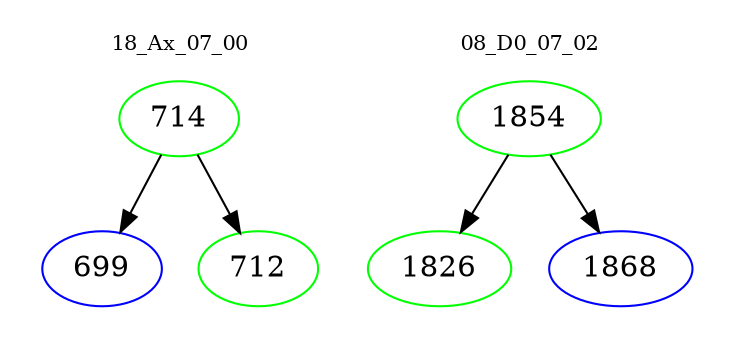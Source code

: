 digraph{
subgraph cluster_0 {
color = white
label = "18_Ax_07_00";
fontsize=10;
T0_714 [label="714", color="green"]
T0_714 -> T0_699 [color="black"]
T0_699 [label="699", color="blue"]
T0_714 -> T0_712 [color="black"]
T0_712 [label="712", color="green"]
}
subgraph cluster_1 {
color = white
label = "08_D0_07_02";
fontsize=10;
T1_1854 [label="1854", color="green"]
T1_1854 -> T1_1826 [color="black"]
T1_1826 [label="1826", color="green"]
T1_1854 -> T1_1868 [color="black"]
T1_1868 [label="1868", color="blue"]
}
}

